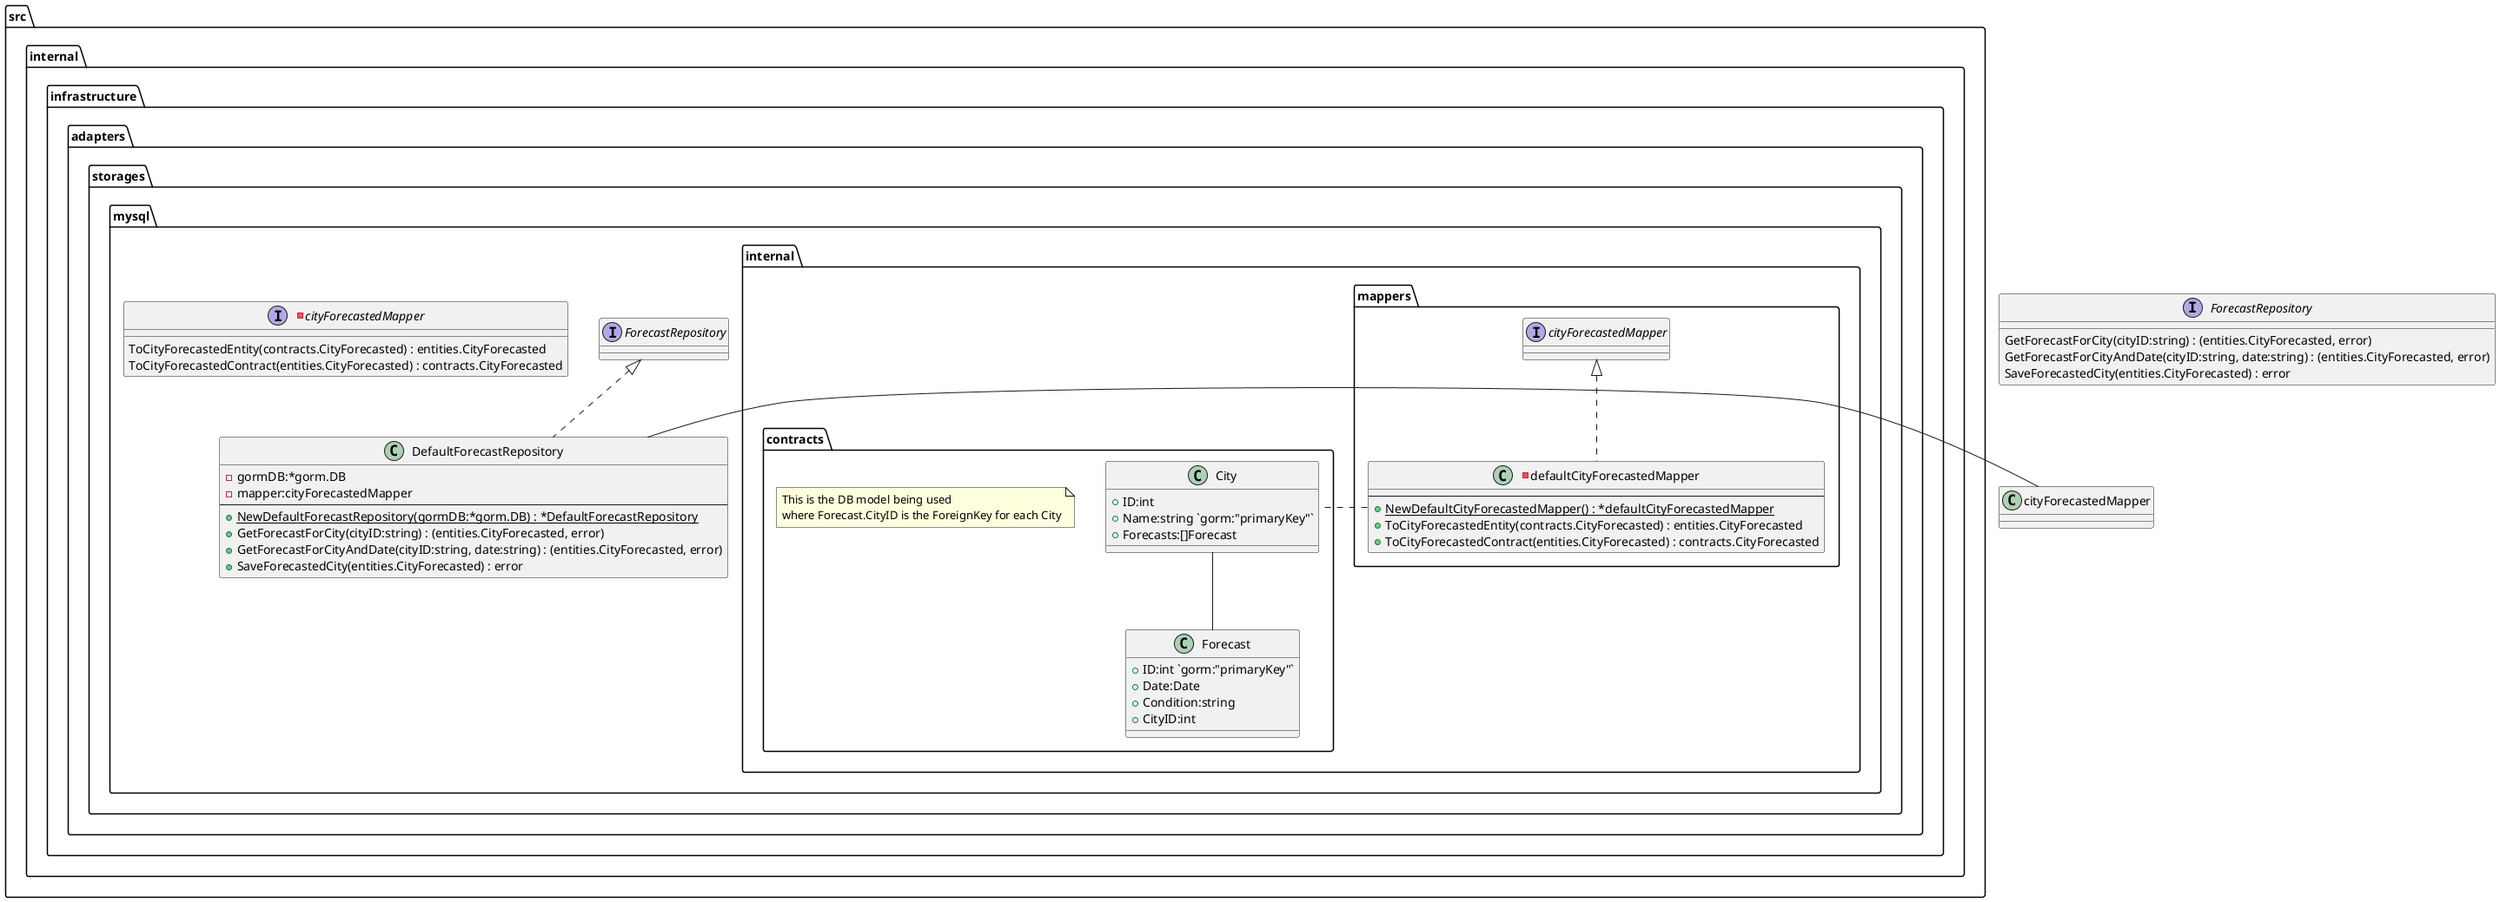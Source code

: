 @startuml

interface ForecastRepository {
    GetForecastForCity(cityID:string) : (entities.CityForecasted, error)
    GetForecastForCityAndDate(cityID:string, date:string) : (entities.CityForecasted, error)
    SaveForecastedCity(entities.CityForecasted) : error
}

package "src.internal.infrastructure.adapters.storages.mysql" {
    class DefaultForecastRepository implements ForecastRepository {
        - gormDB:*gorm.DB
        - mapper:cityForecastedMapper
        ---
        + {static} NewDefaultForecastRepository(gormDB:*gorm.DB) : *DefaultForecastRepository
        + GetForecastForCity(cityID:string) : (entities.CityForecasted, error)
        + GetForecastForCityAndDate(cityID:string, date:string) : (entities.CityForecasted, error)
        + SaveForecastedCity(entities.CityForecasted) : error
    }

    -interface cityForecastedMapper {
        ToCityForecastedEntity(contracts.CityForecasted) : entities.CityForecasted
        ToCityForecastedContract(entities.CityForecasted) : contracts.CityForecasted
    }

    package "internal" {
        package "mappers" {
            -class defaultCityForecastedMapper implements cityForecastedMapper {
                ---
                + {static} NewDefaultCityForecastedMapper() : *defaultCityForecastedMapper
                + ToCityForecastedEntity(contracts.CityForecasted) : entities.CityForecasted
                + ToCityForecastedContract(entities.CityForecasted) : contracts.CityForecasted
            }
        }

        package "contracts" {
            note as n1
                This is the DB model being used
                where Forecast.CityID is the ForeignKey for each City
            end note
            class City {
                + ID:int
                + Name:string `gorm:"primaryKey"`
                + Forecasts:[]Forecast
            }

            class Forecast {
                + ID:int `gorm:"primaryKey"`
                + Date:Date
                + Condition:string
                + CityID:int
            }
        }
    }
}

DefaultForecastRepository - cityForecastedMapper
defaultCityForecastedMapper . City
City -- Forecast

@enduml
